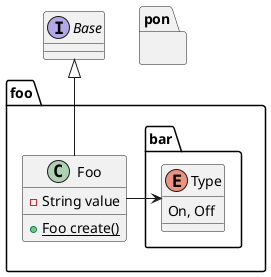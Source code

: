 @startuml

package foo {
  package bar {
    ' comment
    enum Type {
      On, Off
    }
  }

  class Foo {
    - String value

    + {static} Foo create()
  }

  Foo -> Type
}

interface Base

Foo -up-|> Base

namespace pon {
}

@enduml
